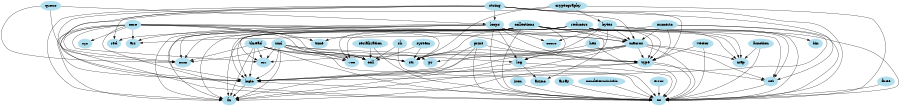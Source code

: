 digraph quantumDeps {
 size="6,6";
    node [color=lightblue2, style=filled];
	"core"  	       -> {"err" "str" "fn" "arr" "logic" "time" "coll" "type" "macros" "num" "sys" "pr" "ns"}
    "queue"  	 	   -> {"loops" "num" "ns"}
    "xml"    	 	   -> {"vec" "err" "str" "fn" "log" "logic" "coll" "type" "num" "ns"}
    "type"    	 	   -> {"fn" "logic" "set" "ns"}
    "macros"  	 	   -> {"map" "err" "fn" "log" "logic" "type" "set" "pr" "ns"}
    "function"  	   -> {"map" "ns"}
    "ftree"     	   -> {"ns"}
    "reducers"  	   -> {"map" "vec" "fn" "logic" "type" "macros" "set" "num" "ns"}
    "thread" 	 	   -> {"vec" "err" "str" "fn" "logic" "coll" "num" "ns"}
    "set"    	 	   -> {"ns"}
    "cryptography"     -> {"str" "logic" "bytes" "ns"}
    "json"   	 	   -> {"ns"}
    "system" 	 	   -> {"str" "coll"}
    "array"  	 	   -> {"ns"}
    "nondeterministic" -> {"ns"}
    "collections"      -> {"map" "vec" "err" "str" "fn" "log" "async" "logic" "time" "type" "macros" "set" "num" "ns"}
    "string"           -> {"fn" "loops" "logic" "red" "type" "macros" "set" "num" "ns"}
    "numeric"          -> {"fn" "logic" "type" "macros" "ns"}
    "serialization"    -> {"coll" "ns"}
    "log"              -> {"fn" "async" "ns"}
    "bytes"            -> {"str" "arr" "logic" "ccore" "bin" "macros" "ns"}
    "error"            -> {"ns"}
    #"component" {"lib"}
    "logic"            -> {"fn" "ns"}
    "sh"               -> {"coll" "ns"}
    #"java"             -> {"lib"}
    "hex"              -> {"str" "ns"}
    "loops"            -> {"map" "fn" "arr" "log" "logic" "ccore" "red" "type" "macros" "ns"}
    "vector" 	 	   -> {"type" "ns"}
    "print"  	       -> {"fn" "logic" "type" "ns"}
}
